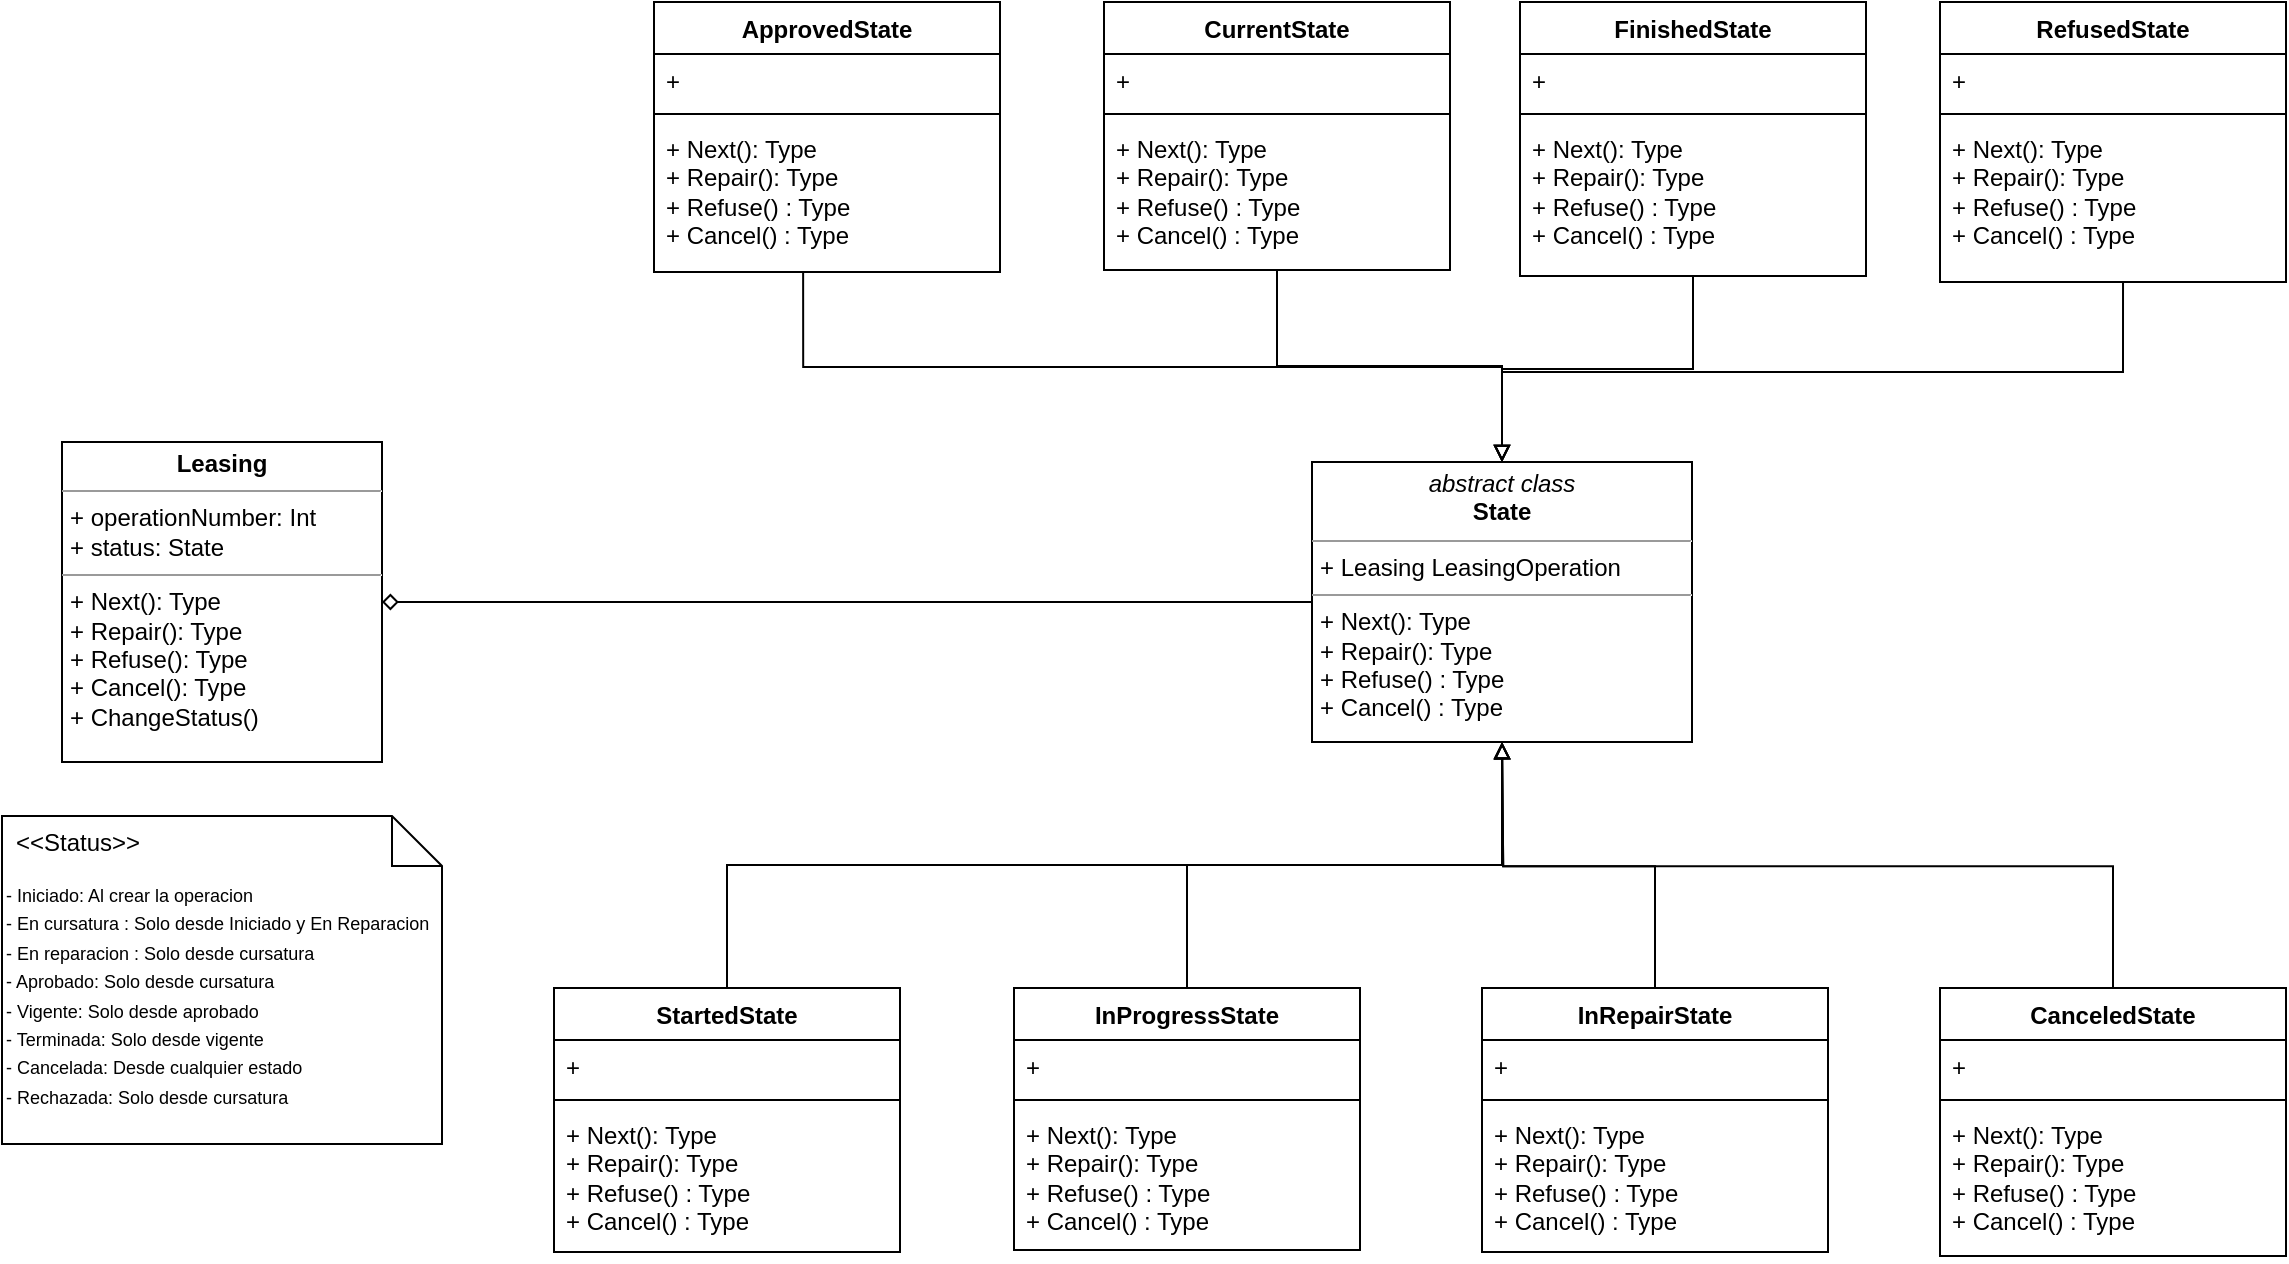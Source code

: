 <mxfile>
    <diagram id="HPG7sj4zpA7105Hhg5T3" name="Page-1">
        <mxGraphModel dx="1002" dy="1123" grid="0" gridSize="10" guides="1" tooltips="1" connect="1" arrows="1" fold="1" page="0" pageScale="1" pageWidth="850" pageHeight="1100" math="0" shadow="0">
            <root>
                <mxCell id="0"/>
                <mxCell id="1" parent="0"/>
                <mxCell id="3" style="edgeStyle=orthogonalEdgeStyle;rounded=0;orthogonalLoop=1;jettySize=auto;html=1;startArrow=diamond;startFill=0;endArrow=none;endFill=0;" edge="1" parent="1" source="4" target="5">
                    <mxGeometry relative="1" as="geometry"/>
                </mxCell>
                <mxCell id="4" value="&lt;p style=&quot;margin:0px;margin-top:4px;text-align:center;&quot;&gt;&lt;b&gt;Leasing&lt;/b&gt;&lt;/p&gt;&lt;hr size=&quot;1&quot;&gt;&lt;p style=&quot;margin:0px;margin-left:4px;&quot;&gt;+ operationNumber: Int&lt;br&gt;+ status: State&lt;/p&gt;&lt;hr size=&quot;1&quot;&gt;&lt;p style=&quot;margin:0px;margin-left:4px;&quot;&gt;+ Next(): Type&lt;br&gt;+ Repair(): Type&lt;br&gt;+ Refuse(): Type&lt;br&gt;+ Cancel(): Type&lt;br&gt;+ ChangeStatus()&lt;/p&gt;" style="verticalAlign=top;align=left;overflow=fill;fontSize=12;fontFamily=Helvetica;html=1;whiteSpace=wrap;" vertex="1" parent="1">
                    <mxGeometry x="59" y="137" width="160" height="160" as="geometry"/>
                </mxCell>
                <mxCell id="5" value="&lt;p style=&quot;margin:0px;margin-top:4px;text-align:center;&quot;&gt;&lt;i&gt;abstract class&lt;/i&gt;&lt;br&gt;&lt;b&gt;State&lt;/b&gt;&lt;/p&gt;&lt;hr size=&quot;1&quot;&gt;&lt;p style=&quot;margin:0px;margin-left:4px;&quot;&gt;+ Leasing LeasingOperation&lt;/p&gt;&lt;hr size=&quot;1&quot;&gt;&lt;p style=&quot;margin:0px;margin-left:4px;&quot;&gt;+ Next(): Type&lt;br&gt;+ Repair(): Type&lt;br&gt;+ Refuse() : Type&lt;br&gt;+ Cancel() : Type&lt;/p&gt;" style="verticalAlign=top;align=left;overflow=fill;fontSize=12;fontFamily=Helvetica;html=1;whiteSpace=wrap;" vertex="1" parent="1">
                    <mxGeometry x="684" y="147" width="190" height="140" as="geometry"/>
                </mxCell>
                <mxCell id="6" value="&lt;font style=&quot;font-size: 9px;&quot;&gt;- Iniciado: Al crear la operacion&lt;br&gt;- En cursatura : Solo desde Iniciado y En Reparacion&lt;br&gt;- En reparacion : Solo desde cursatura&lt;br&gt;- Aprobado: Solo desde cursatura&lt;br&gt;- Vigente: Solo desde aprobado&lt;br&gt;- Terminada: Solo desde vigente&lt;br&gt;- Cancelada: Desde cualquier estado&lt;br&gt;- Rechazada: Solo desde cursatura&lt;br&gt;&lt;/font&gt;" style="shape=note2;boundedLbl=1;whiteSpace=wrap;html=1;size=25;verticalAlign=top;align=left;" vertex="1" parent="1">
                    <mxGeometry x="29" y="324" width="220" height="164" as="geometry"/>
                </mxCell>
                <mxCell id="7" value="&lt;&lt;Status&gt;&gt;" style="resizeWidth=1;part=1;strokeColor=none;fillColor=none;align=left;spacingLeft=5;" vertex="1" parent="6">
                    <mxGeometry width="220" height="25" relative="1" as="geometry"/>
                </mxCell>
                <mxCell id="8" style="edgeStyle=orthogonalEdgeStyle;rounded=0;orthogonalLoop=1;jettySize=auto;html=1;entryX=0.5;entryY=1;entryDx=0;entryDy=0;exitX=0.5;exitY=0;exitDx=0;exitDy=0;endArrow=block;endFill=0;" edge="1" parent="1" source="9" target="5">
                    <mxGeometry relative="1" as="geometry"/>
                </mxCell>
                <mxCell id="9" value="StartedState" style="swimlane;fontStyle=1;align=center;verticalAlign=top;childLayout=stackLayout;horizontal=1;startSize=26;horizontalStack=0;resizeParent=1;resizeParentMax=0;resizeLast=0;collapsible=1;marginBottom=0;whiteSpace=wrap;html=1;" vertex="1" parent="1">
                    <mxGeometry x="305" y="410" width="173" height="132" as="geometry"/>
                </mxCell>
                <mxCell id="10" value="+&amp;nbsp;" style="text;strokeColor=none;fillColor=none;align=left;verticalAlign=top;spacingLeft=4;spacingRight=4;overflow=hidden;rotatable=0;points=[[0,0.5],[1,0.5]];portConstraint=eastwest;whiteSpace=wrap;html=1;" vertex="1" parent="9">
                    <mxGeometry y="26" width="173" height="26" as="geometry"/>
                </mxCell>
                <mxCell id="11" value="" style="line;strokeWidth=1;fillColor=none;align=left;verticalAlign=middle;spacingTop=-1;spacingLeft=3;spacingRight=3;rotatable=0;labelPosition=right;points=[];portConstraint=eastwest;strokeColor=inherit;" vertex="1" parent="9">
                    <mxGeometry y="52" width="173" height="8" as="geometry"/>
                </mxCell>
                <mxCell id="12" value="+ Next(): Type&lt;br style=&quot;border-color: var(--border-color);&quot;&gt;+ Repair(): Type&lt;br style=&quot;border-color: var(--border-color);&quot;&gt;+ Refuse() : Type&lt;br style=&quot;border-color: var(--border-color);&quot;&gt;+ Cancel() : Type" style="text;strokeColor=none;fillColor=none;align=left;verticalAlign=top;spacingLeft=4;spacingRight=4;overflow=hidden;rotatable=0;points=[[0,0.5],[1,0.5]];portConstraint=eastwest;whiteSpace=wrap;html=1;" vertex="1" parent="9">
                    <mxGeometry y="60" width="173" height="72" as="geometry"/>
                </mxCell>
                <mxCell id="13" style="edgeStyle=orthogonalEdgeStyle;rounded=0;orthogonalLoop=1;jettySize=auto;html=1;entryX=0.5;entryY=1;entryDx=0;entryDy=0;endArrow=block;endFill=0;" edge="1" parent="1" source="14" target="5">
                    <mxGeometry relative="1" as="geometry"/>
                </mxCell>
                <mxCell id="14" value="InProgressState" style="swimlane;fontStyle=1;align=center;verticalAlign=top;childLayout=stackLayout;horizontal=1;startSize=26;horizontalStack=0;resizeParent=1;resizeParentMax=0;resizeLast=0;collapsible=1;marginBottom=0;whiteSpace=wrap;html=1;" vertex="1" parent="1">
                    <mxGeometry x="535" y="410" width="173" height="131" as="geometry"/>
                </mxCell>
                <mxCell id="15" value="+&amp;nbsp;" style="text;strokeColor=none;fillColor=none;align=left;verticalAlign=top;spacingLeft=4;spacingRight=4;overflow=hidden;rotatable=0;points=[[0,0.5],[1,0.5]];portConstraint=eastwest;whiteSpace=wrap;html=1;" vertex="1" parent="14">
                    <mxGeometry y="26" width="173" height="26" as="geometry"/>
                </mxCell>
                <mxCell id="16" value="" style="line;strokeWidth=1;fillColor=none;align=left;verticalAlign=middle;spacingTop=-1;spacingLeft=3;spacingRight=3;rotatable=0;labelPosition=right;points=[];portConstraint=eastwest;strokeColor=inherit;" vertex="1" parent="14">
                    <mxGeometry y="52" width="173" height="8" as="geometry"/>
                </mxCell>
                <mxCell id="17" value="+ Next(): Type&lt;br style=&quot;border-color: var(--border-color);&quot;&gt;+ Repair(): Type&lt;br style=&quot;border-color: var(--border-color);&quot;&gt;+ Refuse() : Type&lt;br style=&quot;border-color: var(--border-color);&quot;&gt;+ Cancel() : Type" style="text;strokeColor=none;fillColor=none;align=left;verticalAlign=top;spacingLeft=4;spacingRight=4;overflow=hidden;rotatable=0;points=[[0,0.5],[1,0.5]];portConstraint=eastwest;whiteSpace=wrap;html=1;" vertex="1" parent="14">
                    <mxGeometry y="60" width="173" height="71" as="geometry"/>
                </mxCell>
                <mxCell id="18" style="edgeStyle=orthogonalEdgeStyle;rounded=0;orthogonalLoop=1;jettySize=auto;html=1;endArrow=block;endFill=0;" edge="1" parent="1" source="19">
                    <mxGeometry relative="1" as="geometry">
                        <mxPoint x="779.053" y="287.211" as="targetPoint"/>
                    </mxGeometry>
                </mxCell>
                <mxCell id="19" value="InRepairState" style="swimlane;fontStyle=1;align=center;verticalAlign=top;childLayout=stackLayout;horizontal=1;startSize=26;horizontalStack=0;resizeParent=1;resizeParentMax=0;resizeLast=0;collapsible=1;marginBottom=0;whiteSpace=wrap;html=1;" vertex="1" parent="1">
                    <mxGeometry x="769" y="410" width="173" height="132" as="geometry"/>
                </mxCell>
                <mxCell id="20" value="+&amp;nbsp;" style="text;strokeColor=none;fillColor=none;align=left;verticalAlign=top;spacingLeft=4;spacingRight=4;overflow=hidden;rotatable=0;points=[[0,0.5],[1,0.5]];portConstraint=eastwest;whiteSpace=wrap;html=1;" vertex="1" parent="19">
                    <mxGeometry y="26" width="173" height="26" as="geometry"/>
                </mxCell>
                <mxCell id="21" value="" style="line;strokeWidth=1;fillColor=none;align=left;verticalAlign=middle;spacingTop=-1;spacingLeft=3;spacingRight=3;rotatable=0;labelPosition=right;points=[];portConstraint=eastwest;strokeColor=inherit;" vertex="1" parent="19">
                    <mxGeometry y="52" width="173" height="8" as="geometry"/>
                </mxCell>
                <mxCell id="22" value="+ Next(): Type&lt;br style=&quot;border-color: var(--border-color);&quot;&gt;+ Repair(): Type&lt;br style=&quot;border-color: var(--border-color);&quot;&gt;+ Refuse() : Type&lt;br style=&quot;border-color: var(--border-color);&quot;&gt;+ Cancel() : Type" style="text;strokeColor=none;fillColor=none;align=left;verticalAlign=top;spacingLeft=4;spacingRight=4;overflow=hidden;rotatable=0;points=[[0,0.5],[1,0.5]];portConstraint=eastwest;whiteSpace=wrap;html=1;" vertex="1" parent="19">
                    <mxGeometry y="60" width="173" height="72" as="geometry"/>
                </mxCell>
                <mxCell id="23" style="edgeStyle=orthogonalEdgeStyle;rounded=0;orthogonalLoop=1;jettySize=auto;html=1;exitX=0.431;exitY=1.006;exitDx=0;exitDy=0;exitPerimeter=0;endArrow=block;endFill=0;" edge="1" parent="1" source="27" target="5">
                    <mxGeometry relative="1" as="geometry"/>
                </mxCell>
                <mxCell id="24" value="ApprovedState" style="swimlane;fontStyle=1;align=center;verticalAlign=top;childLayout=stackLayout;horizontal=1;startSize=26;horizontalStack=0;resizeParent=1;resizeParentMax=0;resizeLast=0;collapsible=1;marginBottom=0;whiteSpace=wrap;html=1;" vertex="1" parent="1">
                    <mxGeometry x="355" y="-83" width="173" height="135" as="geometry"/>
                </mxCell>
                <mxCell id="25" value="+&amp;nbsp;" style="text;strokeColor=none;fillColor=none;align=left;verticalAlign=top;spacingLeft=4;spacingRight=4;overflow=hidden;rotatable=0;points=[[0,0.5],[1,0.5]];portConstraint=eastwest;whiteSpace=wrap;html=1;" vertex="1" parent="24">
                    <mxGeometry y="26" width="173" height="26" as="geometry"/>
                </mxCell>
                <mxCell id="26" value="" style="line;strokeWidth=1;fillColor=none;align=left;verticalAlign=middle;spacingTop=-1;spacingLeft=3;spacingRight=3;rotatable=0;labelPosition=right;points=[];portConstraint=eastwest;strokeColor=inherit;" vertex="1" parent="24">
                    <mxGeometry y="52" width="173" height="8" as="geometry"/>
                </mxCell>
                <mxCell id="27" value="+ Next(): Type&lt;br style=&quot;border-color: var(--border-color);&quot;&gt;+ Repair(): Type&lt;br style=&quot;border-color: var(--border-color);&quot;&gt;+ Refuse() : Type&lt;br style=&quot;border-color: var(--border-color);&quot;&gt;+ Cancel() : Type" style="text;strokeColor=none;fillColor=none;align=left;verticalAlign=top;spacingLeft=4;spacingRight=4;overflow=hidden;rotatable=0;points=[[0,0.5],[1,0.5]];portConstraint=eastwest;whiteSpace=wrap;html=1;" vertex="1" parent="24">
                    <mxGeometry y="60" width="173" height="75" as="geometry"/>
                </mxCell>
                <mxCell id="28" style="edgeStyle=orthogonalEdgeStyle;rounded=0;orthogonalLoop=1;jettySize=auto;html=1;entryX=0.5;entryY=0;entryDx=0;entryDy=0;endArrow=block;endFill=0;" edge="1" parent="1" source="29" target="5">
                    <mxGeometry relative="1" as="geometry"/>
                </mxCell>
                <mxCell id="29" value="CurrentState" style="swimlane;fontStyle=1;align=center;verticalAlign=top;childLayout=stackLayout;horizontal=1;startSize=26;horizontalStack=0;resizeParent=1;resizeParentMax=0;resizeLast=0;collapsible=1;marginBottom=0;whiteSpace=wrap;html=1;" vertex="1" parent="1">
                    <mxGeometry x="580" y="-83" width="173" height="134" as="geometry"/>
                </mxCell>
                <mxCell id="30" value="+&amp;nbsp;" style="text;strokeColor=none;fillColor=none;align=left;verticalAlign=top;spacingLeft=4;spacingRight=4;overflow=hidden;rotatable=0;points=[[0,0.5],[1,0.5]];portConstraint=eastwest;whiteSpace=wrap;html=1;" vertex="1" parent="29">
                    <mxGeometry y="26" width="173" height="26" as="geometry"/>
                </mxCell>
                <mxCell id="31" value="" style="line;strokeWidth=1;fillColor=none;align=left;verticalAlign=middle;spacingTop=-1;spacingLeft=3;spacingRight=3;rotatable=0;labelPosition=right;points=[];portConstraint=eastwest;strokeColor=inherit;" vertex="1" parent="29">
                    <mxGeometry y="52" width="173" height="8" as="geometry"/>
                </mxCell>
                <mxCell id="32" value="+ Next(): Type&lt;br style=&quot;border-color: var(--border-color);&quot;&gt;+ Repair(): Type&lt;br style=&quot;border-color: var(--border-color);&quot;&gt;+ Refuse() : Type&lt;br style=&quot;border-color: var(--border-color);&quot;&gt;+ Cancel() : Type" style="text;strokeColor=none;fillColor=none;align=left;verticalAlign=top;spacingLeft=4;spacingRight=4;overflow=hidden;rotatable=0;points=[[0,0.5],[1,0.5]];portConstraint=eastwest;whiteSpace=wrap;html=1;" vertex="1" parent="29">
                    <mxGeometry y="60" width="173" height="74" as="geometry"/>
                </mxCell>
                <mxCell id="33" style="edgeStyle=orthogonalEdgeStyle;rounded=0;orthogonalLoop=1;jettySize=auto;html=1;entryX=0.5;entryY=0;entryDx=0;entryDy=0;endArrow=block;endFill=0;" edge="1" parent="1" source="34" target="5">
                    <mxGeometry relative="1" as="geometry"/>
                </mxCell>
                <mxCell id="34" value="FinishedState" style="swimlane;fontStyle=1;align=center;verticalAlign=top;childLayout=stackLayout;horizontal=1;startSize=26;horizontalStack=0;resizeParent=1;resizeParentMax=0;resizeLast=0;collapsible=1;marginBottom=0;whiteSpace=wrap;html=1;" vertex="1" parent="1">
                    <mxGeometry x="788" y="-83" width="173" height="137" as="geometry"/>
                </mxCell>
                <mxCell id="35" value="+&amp;nbsp;" style="text;strokeColor=none;fillColor=none;align=left;verticalAlign=top;spacingLeft=4;spacingRight=4;overflow=hidden;rotatable=0;points=[[0,0.5],[1,0.5]];portConstraint=eastwest;whiteSpace=wrap;html=1;" vertex="1" parent="34">
                    <mxGeometry y="26" width="173" height="26" as="geometry"/>
                </mxCell>
                <mxCell id="36" value="" style="line;strokeWidth=1;fillColor=none;align=left;verticalAlign=middle;spacingTop=-1;spacingLeft=3;spacingRight=3;rotatable=0;labelPosition=right;points=[];portConstraint=eastwest;strokeColor=inherit;" vertex="1" parent="34">
                    <mxGeometry y="52" width="173" height="8" as="geometry"/>
                </mxCell>
                <mxCell id="37" value="+ Next(): Type&lt;br style=&quot;border-color: var(--border-color);&quot;&gt;+ Repair(): Type&lt;br style=&quot;border-color: var(--border-color);&quot;&gt;+ Refuse() : Type&lt;br style=&quot;border-color: var(--border-color);&quot;&gt;+ Cancel() : Type" style="text;strokeColor=none;fillColor=none;align=left;verticalAlign=top;spacingLeft=4;spacingRight=4;overflow=hidden;rotatable=0;points=[[0,0.5],[1,0.5]];portConstraint=eastwest;whiteSpace=wrap;html=1;" vertex="1" parent="34">
                    <mxGeometry y="60" width="173" height="77" as="geometry"/>
                </mxCell>
                <mxCell id="38" style="edgeStyle=orthogonalEdgeStyle;rounded=0;orthogonalLoop=1;jettySize=auto;html=1;exitX=0.529;exitY=0.996;exitDx=0;exitDy=0;exitPerimeter=0;endArrow=block;endFill=0;" edge="1" parent="1" source="42" target="5">
                    <mxGeometry relative="1" as="geometry"/>
                </mxCell>
                <mxCell id="39" value="RefusedState" style="swimlane;fontStyle=1;align=center;verticalAlign=top;childLayout=stackLayout;horizontal=1;startSize=26;horizontalStack=0;resizeParent=1;resizeParentMax=0;resizeLast=0;collapsible=1;marginBottom=0;whiteSpace=wrap;html=1;" vertex="1" parent="1">
                    <mxGeometry x="998" y="-83" width="173" height="140" as="geometry"/>
                </mxCell>
                <mxCell id="40" value="+&amp;nbsp;" style="text;strokeColor=none;fillColor=none;align=left;verticalAlign=top;spacingLeft=4;spacingRight=4;overflow=hidden;rotatable=0;points=[[0,0.5],[1,0.5]];portConstraint=eastwest;whiteSpace=wrap;html=1;" vertex="1" parent="39">
                    <mxGeometry y="26" width="173" height="26" as="geometry"/>
                </mxCell>
                <mxCell id="41" value="" style="line;strokeWidth=1;fillColor=none;align=left;verticalAlign=middle;spacingTop=-1;spacingLeft=3;spacingRight=3;rotatable=0;labelPosition=right;points=[];portConstraint=eastwest;strokeColor=inherit;" vertex="1" parent="39">
                    <mxGeometry y="52" width="173" height="8" as="geometry"/>
                </mxCell>
                <mxCell id="42" value="+ Next(): Type&lt;br style=&quot;border-color: var(--border-color);&quot;&gt;+ Repair(): Type&lt;br style=&quot;border-color: var(--border-color);&quot;&gt;+ Refuse() : Type&lt;br style=&quot;border-color: var(--border-color);&quot;&gt;+ Cancel() : Type" style="text;strokeColor=none;fillColor=none;align=left;verticalAlign=top;spacingLeft=4;spacingRight=4;overflow=hidden;rotatable=0;points=[[0,0.5],[1,0.5]];portConstraint=eastwest;whiteSpace=wrap;html=1;" vertex="1" parent="39">
                    <mxGeometry y="60" width="173" height="80" as="geometry"/>
                </mxCell>
                <mxCell id="43" style="edgeStyle=orthogonalEdgeStyle;rounded=0;orthogonalLoop=1;jettySize=auto;html=1;exitX=0.5;exitY=0;exitDx=0;exitDy=0;endArrow=block;endFill=0;" edge="1" parent="1" source="44">
                    <mxGeometry relative="1" as="geometry">
                        <mxPoint x="779.053" y="287.211" as="targetPoint"/>
                    </mxGeometry>
                </mxCell>
                <mxCell id="44" value="CanceledState" style="swimlane;fontStyle=1;align=center;verticalAlign=top;childLayout=stackLayout;horizontal=1;startSize=26;horizontalStack=0;resizeParent=1;resizeParentMax=0;resizeLast=0;collapsible=1;marginBottom=0;whiteSpace=wrap;html=1;" vertex="1" parent="1">
                    <mxGeometry x="998" y="410" width="173" height="134" as="geometry"/>
                </mxCell>
                <mxCell id="45" value="+&amp;nbsp;" style="text;strokeColor=none;fillColor=none;align=left;verticalAlign=top;spacingLeft=4;spacingRight=4;overflow=hidden;rotatable=0;points=[[0,0.5],[1,0.5]];portConstraint=eastwest;whiteSpace=wrap;html=1;" vertex="1" parent="44">
                    <mxGeometry y="26" width="173" height="26" as="geometry"/>
                </mxCell>
                <mxCell id="46" value="" style="line;strokeWidth=1;fillColor=none;align=left;verticalAlign=middle;spacingTop=-1;spacingLeft=3;spacingRight=3;rotatable=0;labelPosition=right;points=[];portConstraint=eastwest;strokeColor=inherit;" vertex="1" parent="44">
                    <mxGeometry y="52" width="173" height="8" as="geometry"/>
                </mxCell>
                <mxCell id="47" value="+ Next(): Type&lt;br style=&quot;border-color: var(--border-color);&quot;&gt;+ Repair(): Type&lt;br style=&quot;border-color: var(--border-color);&quot;&gt;+ Refuse() : Type&lt;br style=&quot;border-color: var(--border-color);&quot;&gt;+ Cancel() : Type" style="text;strokeColor=none;fillColor=none;align=left;verticalAlign=top;spacingLeft=4;spacingRight=4;overflow=hidden;rotatable=0;points=[[0,0.5],[1,0.5]];portConstraint=eastwest;whiteSpace=wrap;html=1;" vertex="1" parent="44">
                    <mxGeometry y="60" width="173" height="74" as="geometry"/>
                </mxCell>
            </root>
        </mxGraphModel>
    </diagram>
</mxfile>